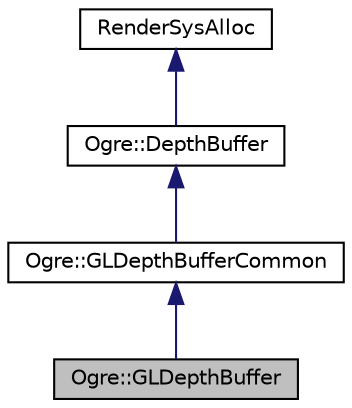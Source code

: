 digraph "Ogre::GLDepthBuffer"
{
  bgcolor="transparent";
  edge [fontname="Helvetica",fontsize="10",labelfontname="Helvetica",labelfontsize="10"];
  node [fontname="Helvetica",fontsize="10",shape=record];
  Node0 [label="Ogre::GLDepthBuffer",height=0.2,width=0.4,color="black", fillcolor="grey75", style="filled", fontcolor="black"];
  Node1 -> Node0 [dir="back",color="midnightblue",fontsize="10",style="solid",fontname="Helvetica"];
  Node1 [label="Ogre::GLDepthBufferCommon",height=0.2,width=0.4,color="black",URL="$class_ogre_1_1_g_l_depth_buffer_common.html",tooltip="OpenGL supports 3 different methods: FBO, pbuffer & Copy. "];
  Node2 -> Node1 [dir="back",color="midnightblue",fontsize="10",style="solid",fontname="Helvetica"];
  Node2 [label="Ogre::DepthBuffer",height=0.2,width=0.4,color="black",URL="$class_ogre_1_1_depth_buffer.html",tooltip="An abstract class that contains a depth/stencil buffer. "];
  Node3 -> Node2 [dir="back",color="midnightblue",fontsize="10",style="solid",fontname="Helvetica"];
  Node3 [label="RenderSysAlloc",height=0.2,width=0.4,color="black",URL="$class_ogre_1_1_allocated_object.html"];
}
